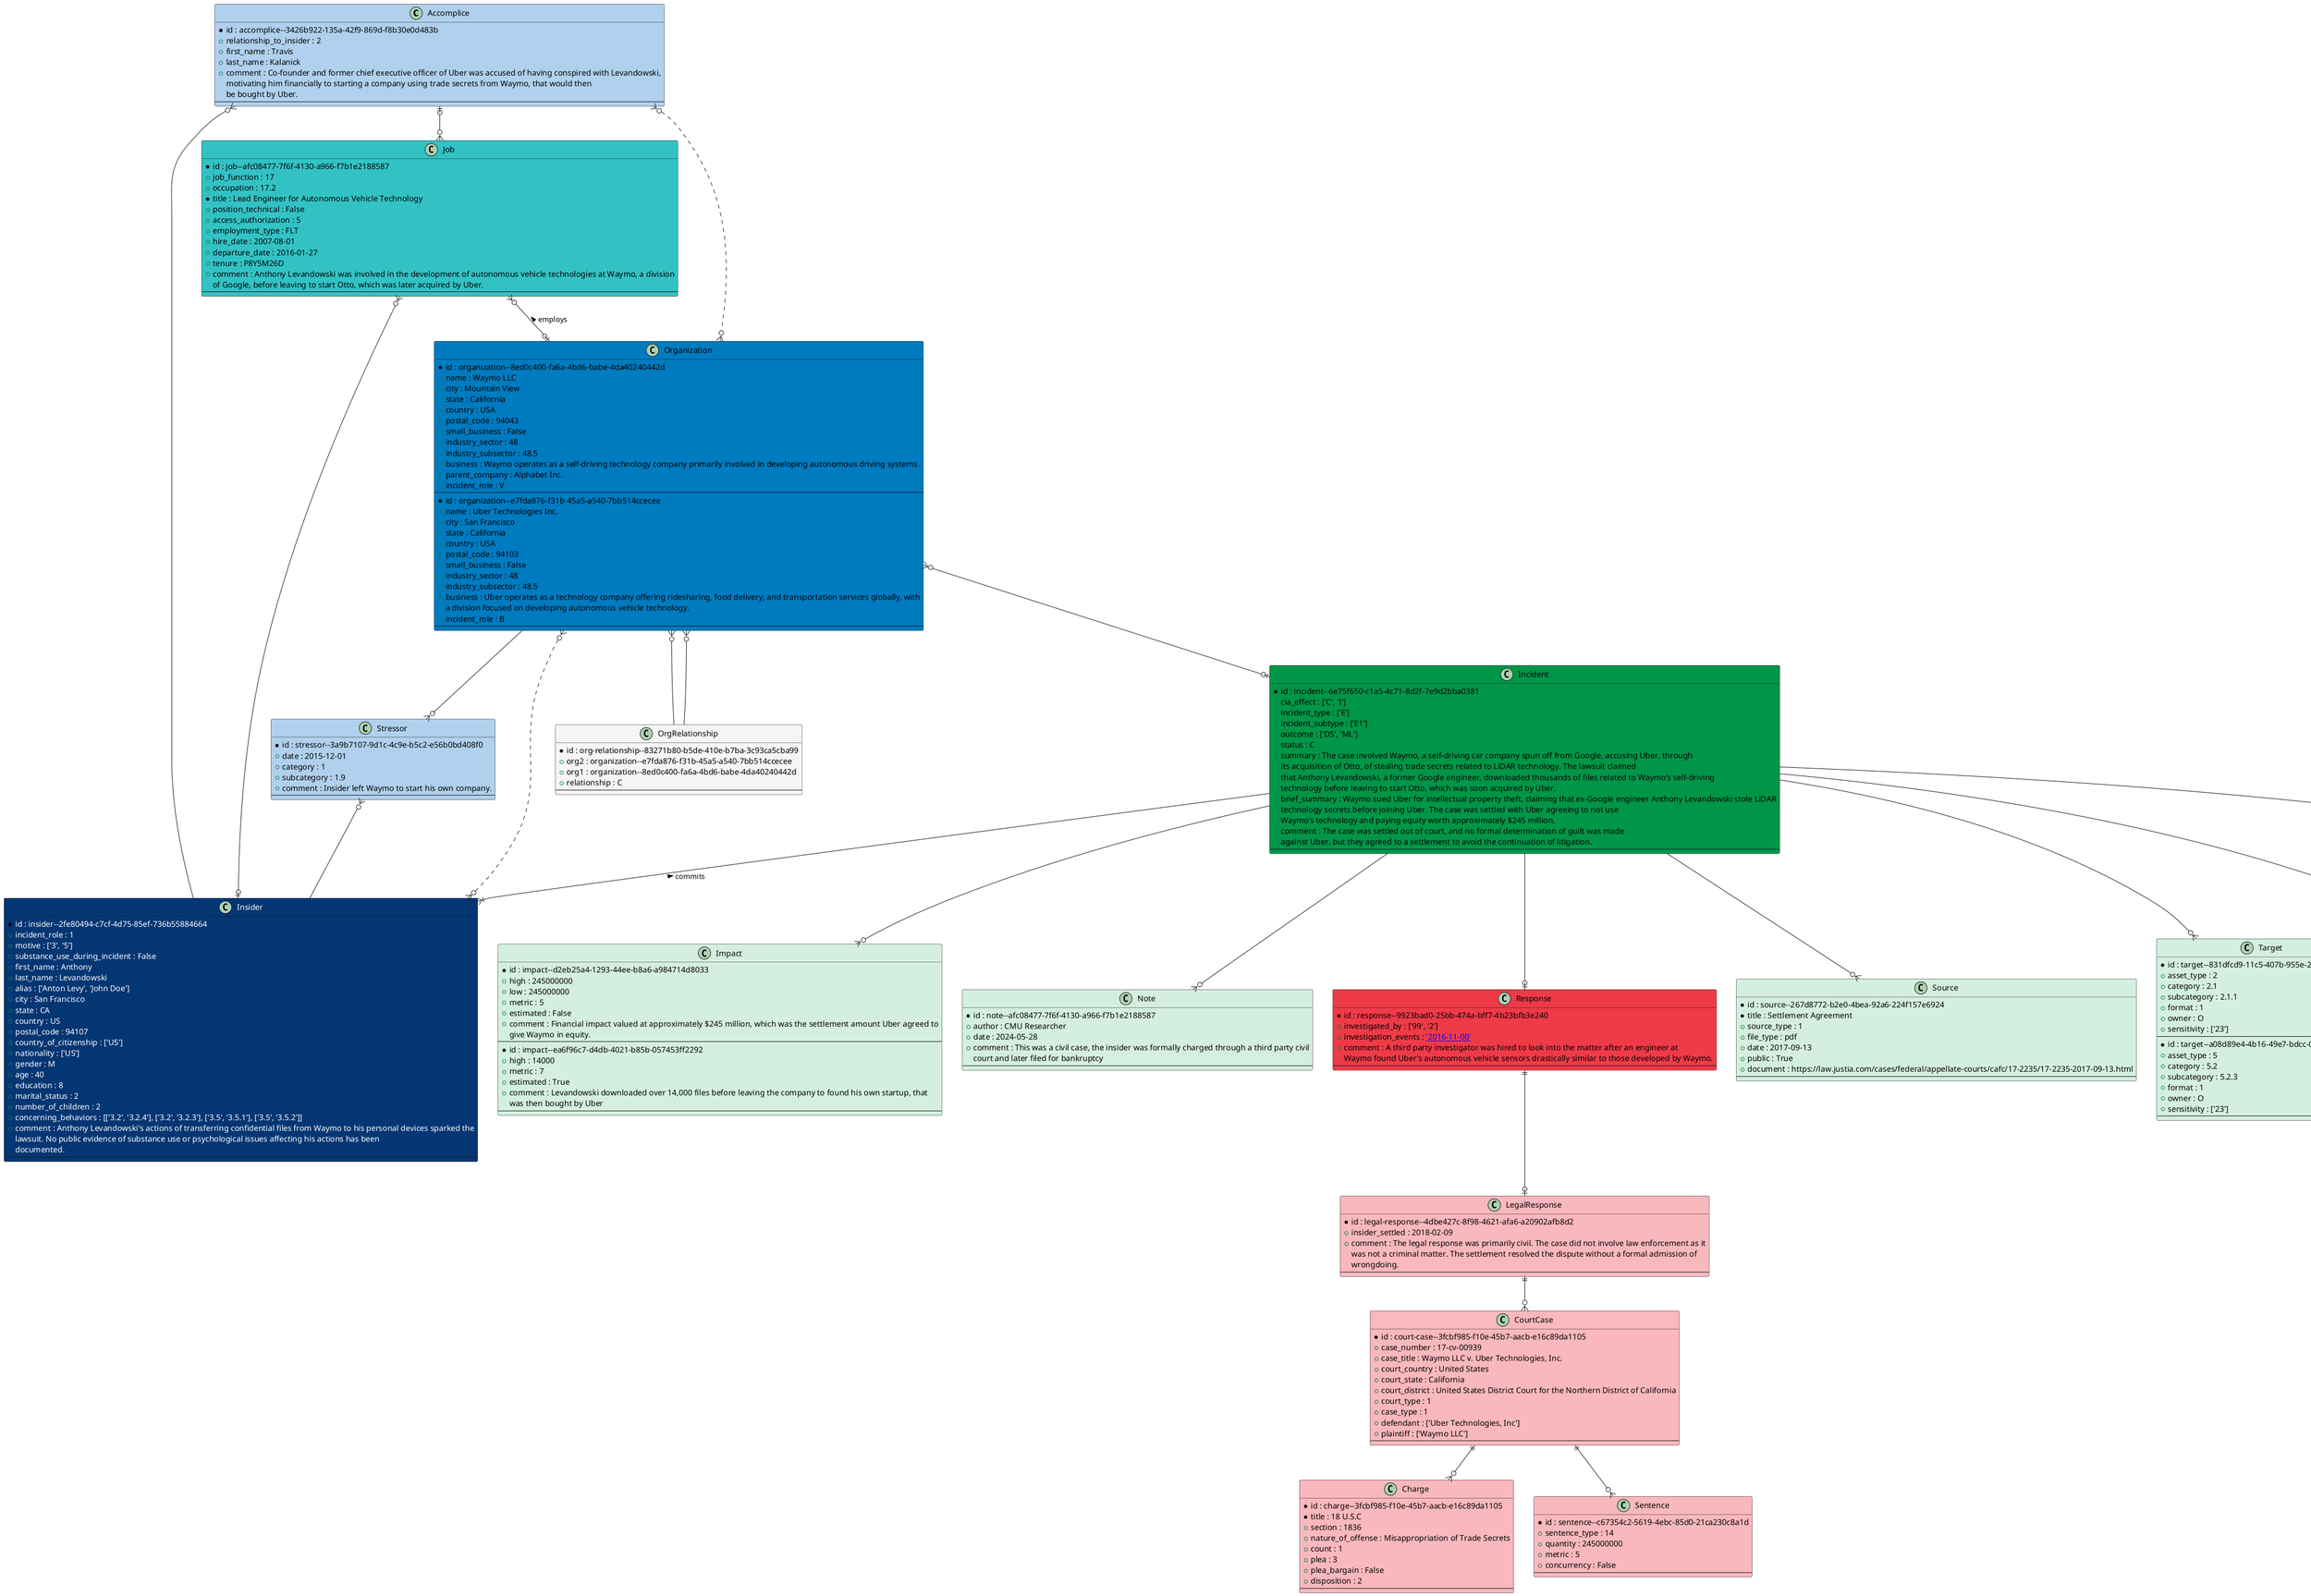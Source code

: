 @startuml Example3

Class Accomplice #b0d0ed {
* id : accomplice--3426b922-135a-42f9-869d-f8b30e0d483b 
+ relationship_to_insider : 2 
+ first_name : Travis 
+ last_name : Kalanick 
+ comment : Co-founder and former chief executive officer of Uber was accused of having conspired with Levandowski, 
motivating him financially to starting a company using trade secrets from Waymo, that would then 
be bought by Uber. 
---
}
Class Charge #f9b8bd {
* id : charge--3fcbf985-f10e-45b7-aacb-e16c89da1105 
* title : 18 U.S.C 
+ section : 1836 
+ nature_of_offense : Misappropriation of Trade Secrets 
+ count : 1
+ plea : 3 
+ plea_bargain : False
+ disposition : 2 
---
}
Class CourtCase #f9b8bd {
* id : court-case--3fcbf985-f10e-45b7-aacb-e16c89da1105 
+ case_number : 17-cv-00939 
+ case_title : Waymo LLC v. Uber Technologies, Inc. 
+ court_country : United States 
+ court_state : California 
+ court_district : United States District Court for the Northern District of California 
+ court_type : 1 
+ case_type : 1 
+ defendant : ['Uber Technologies, Inc']
+ plaintiff : ['Waymo LLC']
---
}
Class Detection #FDB515 {
* id : detection--a181e814-aa3a-411e-ae79-79ceba48e36a 
+ first_detected : 2017-02-23 
+ who_detected : ['LE', 'OR']
+ detected_method : ['2', '4']
+ logs : ['AC', 'EM', 'VD']
---
}
Class Impact #D4EFDF {
* id : impact--d2eb25a4-1293-44ee-b8a6-a984714d8033 
+ high : 245000000
+ low : 245000000
+ metric : 5 
+ estimated : False
+ comment : Financial impact valued at approximately $245 million, which was the settlement amount Uber agreed to 
give Waymo in equity. 
---
}
Class Impact #D4EFDF {
* id : impact--ea6f96c7-d4db-4021-b85b-057453ff2292 
+ high : 14000
+ metric : 7 
+ estimated : True
+ comment : Levandowski downloaded over 14,000 files before leaving the company to found his own startup, that 
was then bought by Uber 
---
}
Class Incident #009647 {
* id : incident--6e75f650-c1a5-4c71-8d2f-7e9d2bba0381 
+ cia_effect : ['C', 'I']
+ incident_type : ['E']
+ incident_subtype : ['E1']
+ outcome : ['DS', 'ML']
+ status : C 
+ summary : The case involved Waymo, a self-driving car company spun off from Google, accusing Uber, through 
its acquisition of Otto, of stealing trade secrets related to LiDAR technology. The lawsuit claimed 
that Anthony Levandowski, a former Google engineer, downloaded thousands of files related to Waymo’s self-driving 
technology before leaving to start Otto, which was soon acquired by Uber. 
+ brief_summary : Waymo sued Uber for intellectual property theft, claiming that ex-Google engineer Anthony Levandowski stole LiDAR 
technology secrets before joining Uber. The case was settled with Uber agreeing to not use 
Waymo’s technology and paying equity worth approximately $245 million. 
+ comment : The case was settled out of court, and no formal determination of guilt was made 
against Uber, but they agreed to a settlement to avoid the continuation of litigation. 
---
}
Class Insider #043673;text:white {
* id : insider--2fe80494-c7cf-4d75-85ef-736b55884664 
+ incident_role : 1 
+ motive : ['3', '5']
+ substance_use_during_incident : False
+ first_name : Anthony 
+ last_name : Levandowski 
+ alias : ['Anton Levy', 'John Doe']
+ city : San Francisco 
+ state : CA 
+ country : US 
+ postal_code : 94107
+ country_of_citizenship : ['US']
+ nationality : ['US']
+ gender : M 
+ age : 40
+ education : 8 
+ marital_status : 2 
+ number_of_children : 2
+ concerning_behaviors : [['3.2', '3.2.4'], ['3.2', '3.2.3'], ['3.5', '3.5.1'], ['3.5', '3.5.2']]
+ comment : Anthony Levandowski's actions of transferring confidential files from Waymo to his personal devices sparked the 
lawsuit. No public evidence of substance use or psychological issues affecting his actions has been 
documented. 
---
}
Class Job #33c2C4 {
* id : job--afc08477-7f6f-4130-a966-f7b1e2188587 
+ job_function : 17 
+ occupation : 17.2 
* title : Lead Engineer for Autonomous Vehicle Technology 
+ position_technical : False
+ access_authorization : 5 
+ employment_type : FLT 
+ hire_date : 2007-08-01 
+ departure_date : 2016-01-27 
+ tenure : P8Y5M26D 
+ comment : Anthony Levandowski was involved in the development of autonomous vehicle technologies at Waymo, a division 
of Google, before leaving to start Otto, which was later acquired by Uber. 
---
}
Class LegalResponse #f9b8bd {
* id : legal-response--4dbe427c-8f98-4621-afa6-a20902afb8d2 
+ insider_settled : 2018-02-09 
+ comment : The legal response was primarily civil. The case did not involve law enforcement as it 
was not a criminal matter. The settlement resolved the dispute without a formal admission of 
wrongdoing. 
---
}
Class Note #D4EFDF {
* id : note--afc08477-7f6f-4130-a966-f7b1e2188587 
+ author : CMU Researcher 
+ date : 2024-05-28 
+ comment : This was a civil case, the insider was formally charged through a third party civil 
court and later filed for bankruptcy 
---
}
Class Organization #007BC0 {
* id : organization--8ed0c400-fa6a-4bd6-babe-4da40240442d 
+ name : Waymo LLC 
+ city : Mountain View 
+ state : California 
+ country : USA 
+ postal_code : 94043
+ small_business : False
+ industry_sector : 48 
+ industry_subsector : 48.5 
+ business : Waymo operates as a self-driving technology company primarily involved in developing autonomous driving systems. 
+ parent_company : Alphabet Inc. 
+ incident_role : V 
---
}
Class Organization #007BC0 {
* id : organization--e7fda876-f31b-45a5-a540-7bb514ccecee 
+ name : Uber Technologies Inc. 
+ city : San Francisco 
+ state : California 
+ country : USA 
+ postal_code : 94103
+ small_business : False
+ industry_sector : 48 
+ industry_subsector : 48.5 
+ business : Uber operates as a technology company offering ridesharing, food delivery, and transportation services globally, with 
a division focused on developing autonomous vehicle technology. 
+ incident_role : B 
---
}
Class OrgRelationship #F5F5F5 {
* id : org-relationship--83271b80-b5de-410e-b7ba-3c93ca5cba99 
+ org2 : organization--e7fda876-f31b-45a5-a540-7bb514ccecee 
+ org1 : organization--8ed0c400-fa6a-4bd6-babe-4da40240442d 
+ relationship : C 
---
}
Class Response #EF3A47 {
* id : response--9923bad0-25bb-474a-bff7-4b23bfb3e240 
+ investigated_by : ['99', '2']
+ investigation_events : [['2', '2016-11-00']]
+ comment : A third party investigator was hired to look into the matter after an engineer at 
Waymo found Uber's autonomous vehicle sensors drastically similar to those developed by Waymo. 
---
}
Class Sentence #f9b8bd {
* id : sentence--c67354c2-5619-4ebc-85d0-21ca230c8a1d 
+ sentence_type : 14 
+ quantity : 245000000
+ metric : 5 
+ concurrency : False
---
}
Class Source #D4EFDF {
* id : source--267d8772-b2e0-4bea-92a6-224f157e6924 
* title : Settlement Agreement 
+ source_type : 1 
+ file_type : pdf 
+ date : 2017-09-13 
+ public : True
+ document : https://law.justia.com/cases/federal/appellate-courts/cafc/17-2235/17-2235-2017-09-13.html 
---
}
Class Stressor #b0d0ed {
* id : stressor--3a9b7107-9d1c-4c9e-b5c2-e56b0bd408f0 
+ date : 2015-12-01 
+ category : 1 
+ subcategory : 1.9 
+ comment : Insider left Waymo to start his own company. 
---
}
Class Target #D4EFDF {
* id : target--831dfcd9-11c5-407b-955e-287d531702b7 
+ asset_type : 2 
+ category : 2.1 
+ subcategory : 2.1.1 
+ format : 1 
+ owner : O 
+ sensitivity : ['23']
---
}
Class Target #D4EFDF {
* id : target--a08d89e4-4b16-49e7-bdcc-0eea308a56e6 
+ asset_type : 5 
+ category : 5.2 
+ subcategory : 5.2.3 
+ format : 1 
+ owner : O 
+ sensitivity : ['23']
---
}
Class TTP #A456ED {
* id : ttp--adfa4038-3dec-4d49-9dad-8cc35d41a261 
+ date : 2015-12-11 
+ sequence_num : 1
+ observed : False
+ number_of_times : 1
+ ttp_vocab : IIDES 
+ tactic : 7 
+ technique : 7.8 
+ location : 2 
+ hours : 1 
+ device : ['2']
+ description : The insider locally downloaded files from the company cloud directories to their laptop. 
---
}
Insider --o{ Accomplice
Incident --|{ Insider : commits <
Accomplice |o--o{ Job
Job }o--o| Organization : employs <
Insider |o--o{ Job
Organization }o--o| Incident
Organization }o-- OrgRelationship
OrgRelationship --o{ Organization
Insider }o..o{ Organization
Accomplice }o..o{ Organization
Incident --o{ Impact
Incident --o{ Target
Incident --o{ Source
Incident --o{ Note
CourtCase ||--o{ Charge
CourtCase ||--o{ Sentence
Incident --o| Detection
Incident --o| Response
Response ||--o| LegalResponse
LegalResponse ||--o{ CourtCase
Organization --o{ Stressor
Stressor }o-- Insider
Incident --o{ TTP
@enduml